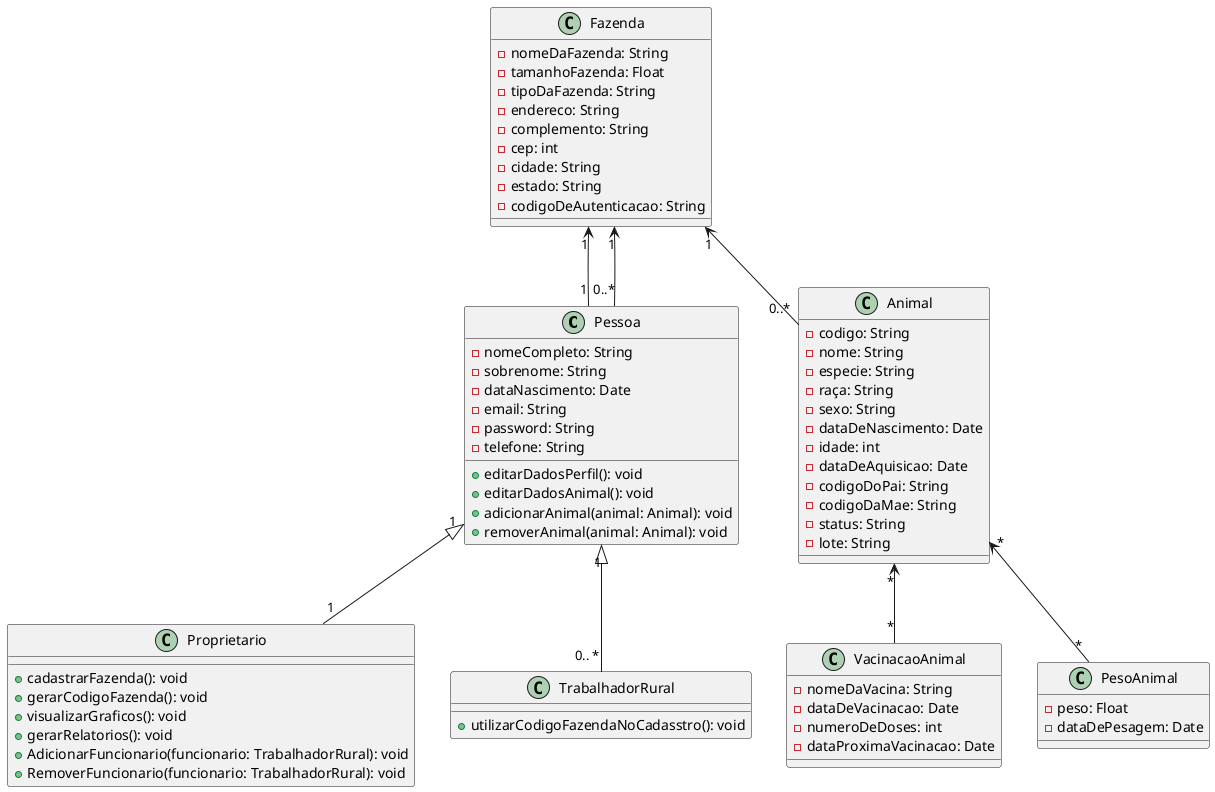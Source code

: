 @startuml
class Pessoa {
    -nomeCompleto: String
    -sobrenome: String
    -dataNascimento: Date
    -email: String
    -password: String
    -telefone: String
    
    +editarDadosPerfil(): void
    +editarDadosAnimal(): void
    +adicionarAnimal(animal: Animal): void
    +removerAnimal(animal: Animal): void
}

class Proprietario {
    +cadastrarFazenda(): void
    +gerarCodigoFazenda(): void
    +visualizarGraficos(): void
    +gerarRelatorios(): void
    +AdicionarFuncionario(funcionario: TrabalhadorRural): void
    +RemoverFuncionario(funcionario: TrabalhadorRural): void
}

class TrabalhadorRural {
    +utilizarCodigoFazendaNoCadasstro(): void
}

class Fazenda {
    -nomeDaFazenda: String
    -tamanhoFazenda: Float
    -tipoDaFazenda: String
    -endereco: String
    -complemento: String
    -cep: int
    -cidade: String
    -estado: String
    -codigoDeAutenticacao: String
}

class VacinacaoAnimal {
    -nomeDaVacina: String
    -dataDeVacinacao: Date
    -numeroDeDoses: int
    -dataProximaVacinacao: Date
}

class PesoAnimal {
    -peso: Float
    -dataDePesagem: Date
}


class Animal {
    -codigo: String
    -nome: String
    -especie: String
    -raça: String
    -sexo: String
    -dataDeNascimento: Date
    -idade: int
    -dataDeAquisicao: Date
    -codigoDoPai: String
    -codigoDaMae: String
    -status: String
    -lote: String
}

Fazenda "1" <-- "1" Pessoa
Fazenda "1" <-- "0..*" Pessoa
Fazenda "1" <-- "0..*" Animal
Animal "*" <-- "*" VacinacaoAnimal
Animal "*" <-- "*" PesoAnimal
Pessoa "1" <|-- "1" Proprietario
Pessoa "1" <|-- "0.. *" TrabalhadorRural

@enduml
